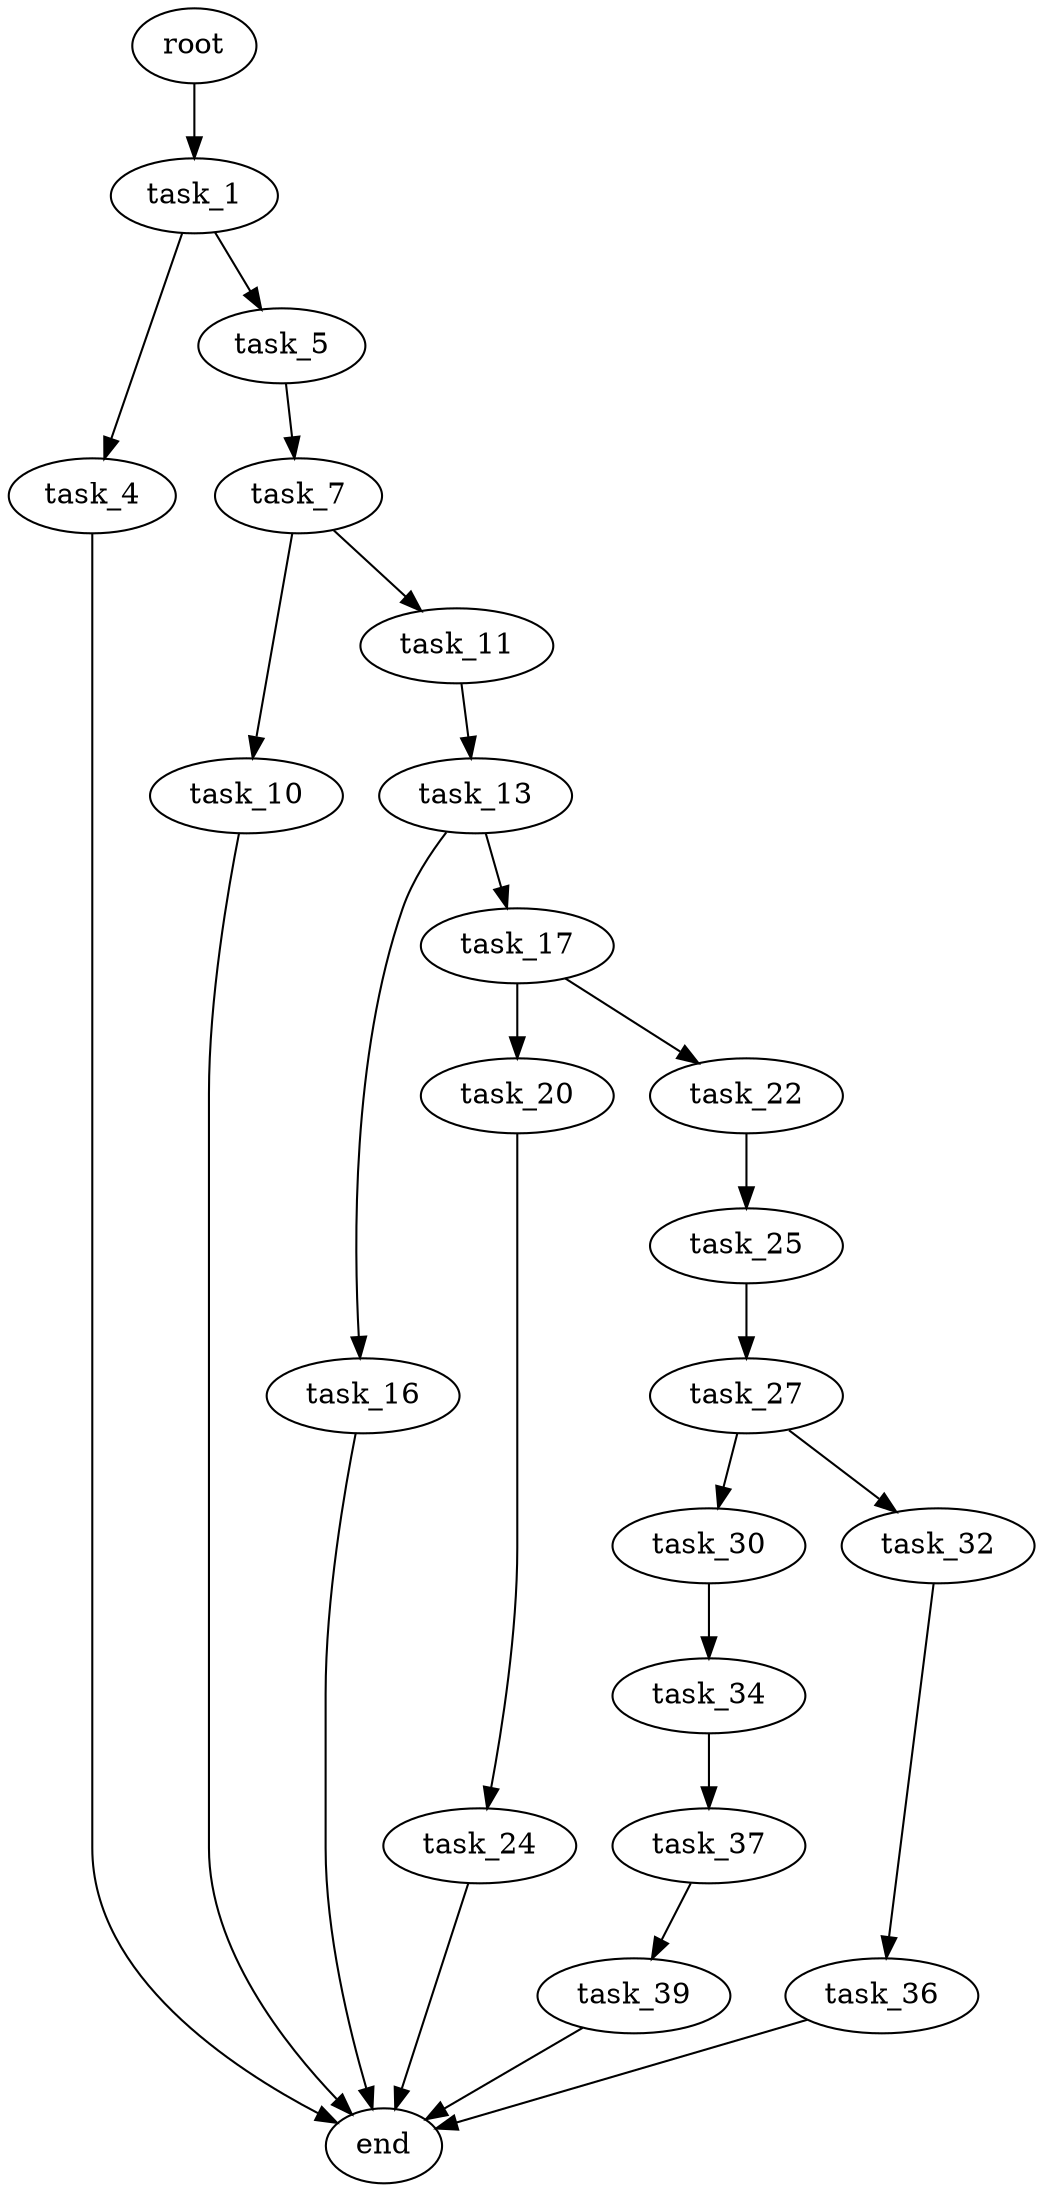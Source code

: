 digraph G {
  root [size="0.000000"];
  task_1 [size="29598203988.000000"];
  task_4 [size="3547403861.000000"];
  task_5 [size="231928233984.000000"];
  task_7 [size="134217728000.000000"];
  task_10 [size="68719476736.000000"];
  task_11 [size="153357794188.000000"];
  task_13 [size="279866709401.000000"];
  task_16 [size="5757095156.000000"];
  task_17 [size="231928233984.000000"];
  task_20 [size="3466069981.000000"];
  task_22 [size="7278634601.000000"];
  task_24 [size="68719476736.000000"];
  task_25 [size="1098135699.000000"];
  task_27 [size="10686970533.000000"];
  task_30 [size="92971228725.000000"];
  task_32 [size="31307989037.000000"];
  task_34 [size="29755334834.000000"];
  task_36 [size="1666218729.000000"];
  task_37 [size="1373270905.000000"];
  task_39 [size="13874139374.000000"];
  end [size="0.000000"];

  root -> task_1 [size="1.000000"];
  task_1 -> task_4 [size="33554432.000000"];
  task_1 -> task_5 [size="33554432.000000"];
  task_4 -> end [size="1.000000"];
  task_5 -> task_7 [size="301989888.000000"];
  task_7 -> task_10 [size="209715200.000000"];
  task_7 -> task_11 [size="209715200.000000"];
  task_10 -> end [size="1.000000"];
  task_11 -> task_13 [size="134217728.000000"];
  task_13 -> task_16 [size="411041792.000000"];
  task_13 -> task_17 [size="411041792.000000"];
  task_16 -> end [size="1.000000"];
  task_17 -> task_20 [size="301989888.000000"];
  task_17 -> task_22 [size="301989888.000000"];
  task_20 -> task_24 [size="75497472.000000"];
  task_22 -> task_25 [size="134217728.000000"];
  task_24 -> end [size="1.000000"];
  task_25 -> task_27 [size="33554432.000000"];
  task_27 -> task_30 [size="838860800.000000"];
  task_27 -> task_32 [size="838860800.000000"];
  task_30 -> task_34 [size="75497472.000000"];
  task_32 -> task_36 [size="536870912.000000"];
  task_34 -> task_37 [size="536870912.000000"];
  task_36 -> end [size="1.000000"];
  task_37 -> task_39 [size="75497472.000000"];
  task_39 -> end [size="1.000000"];
}
